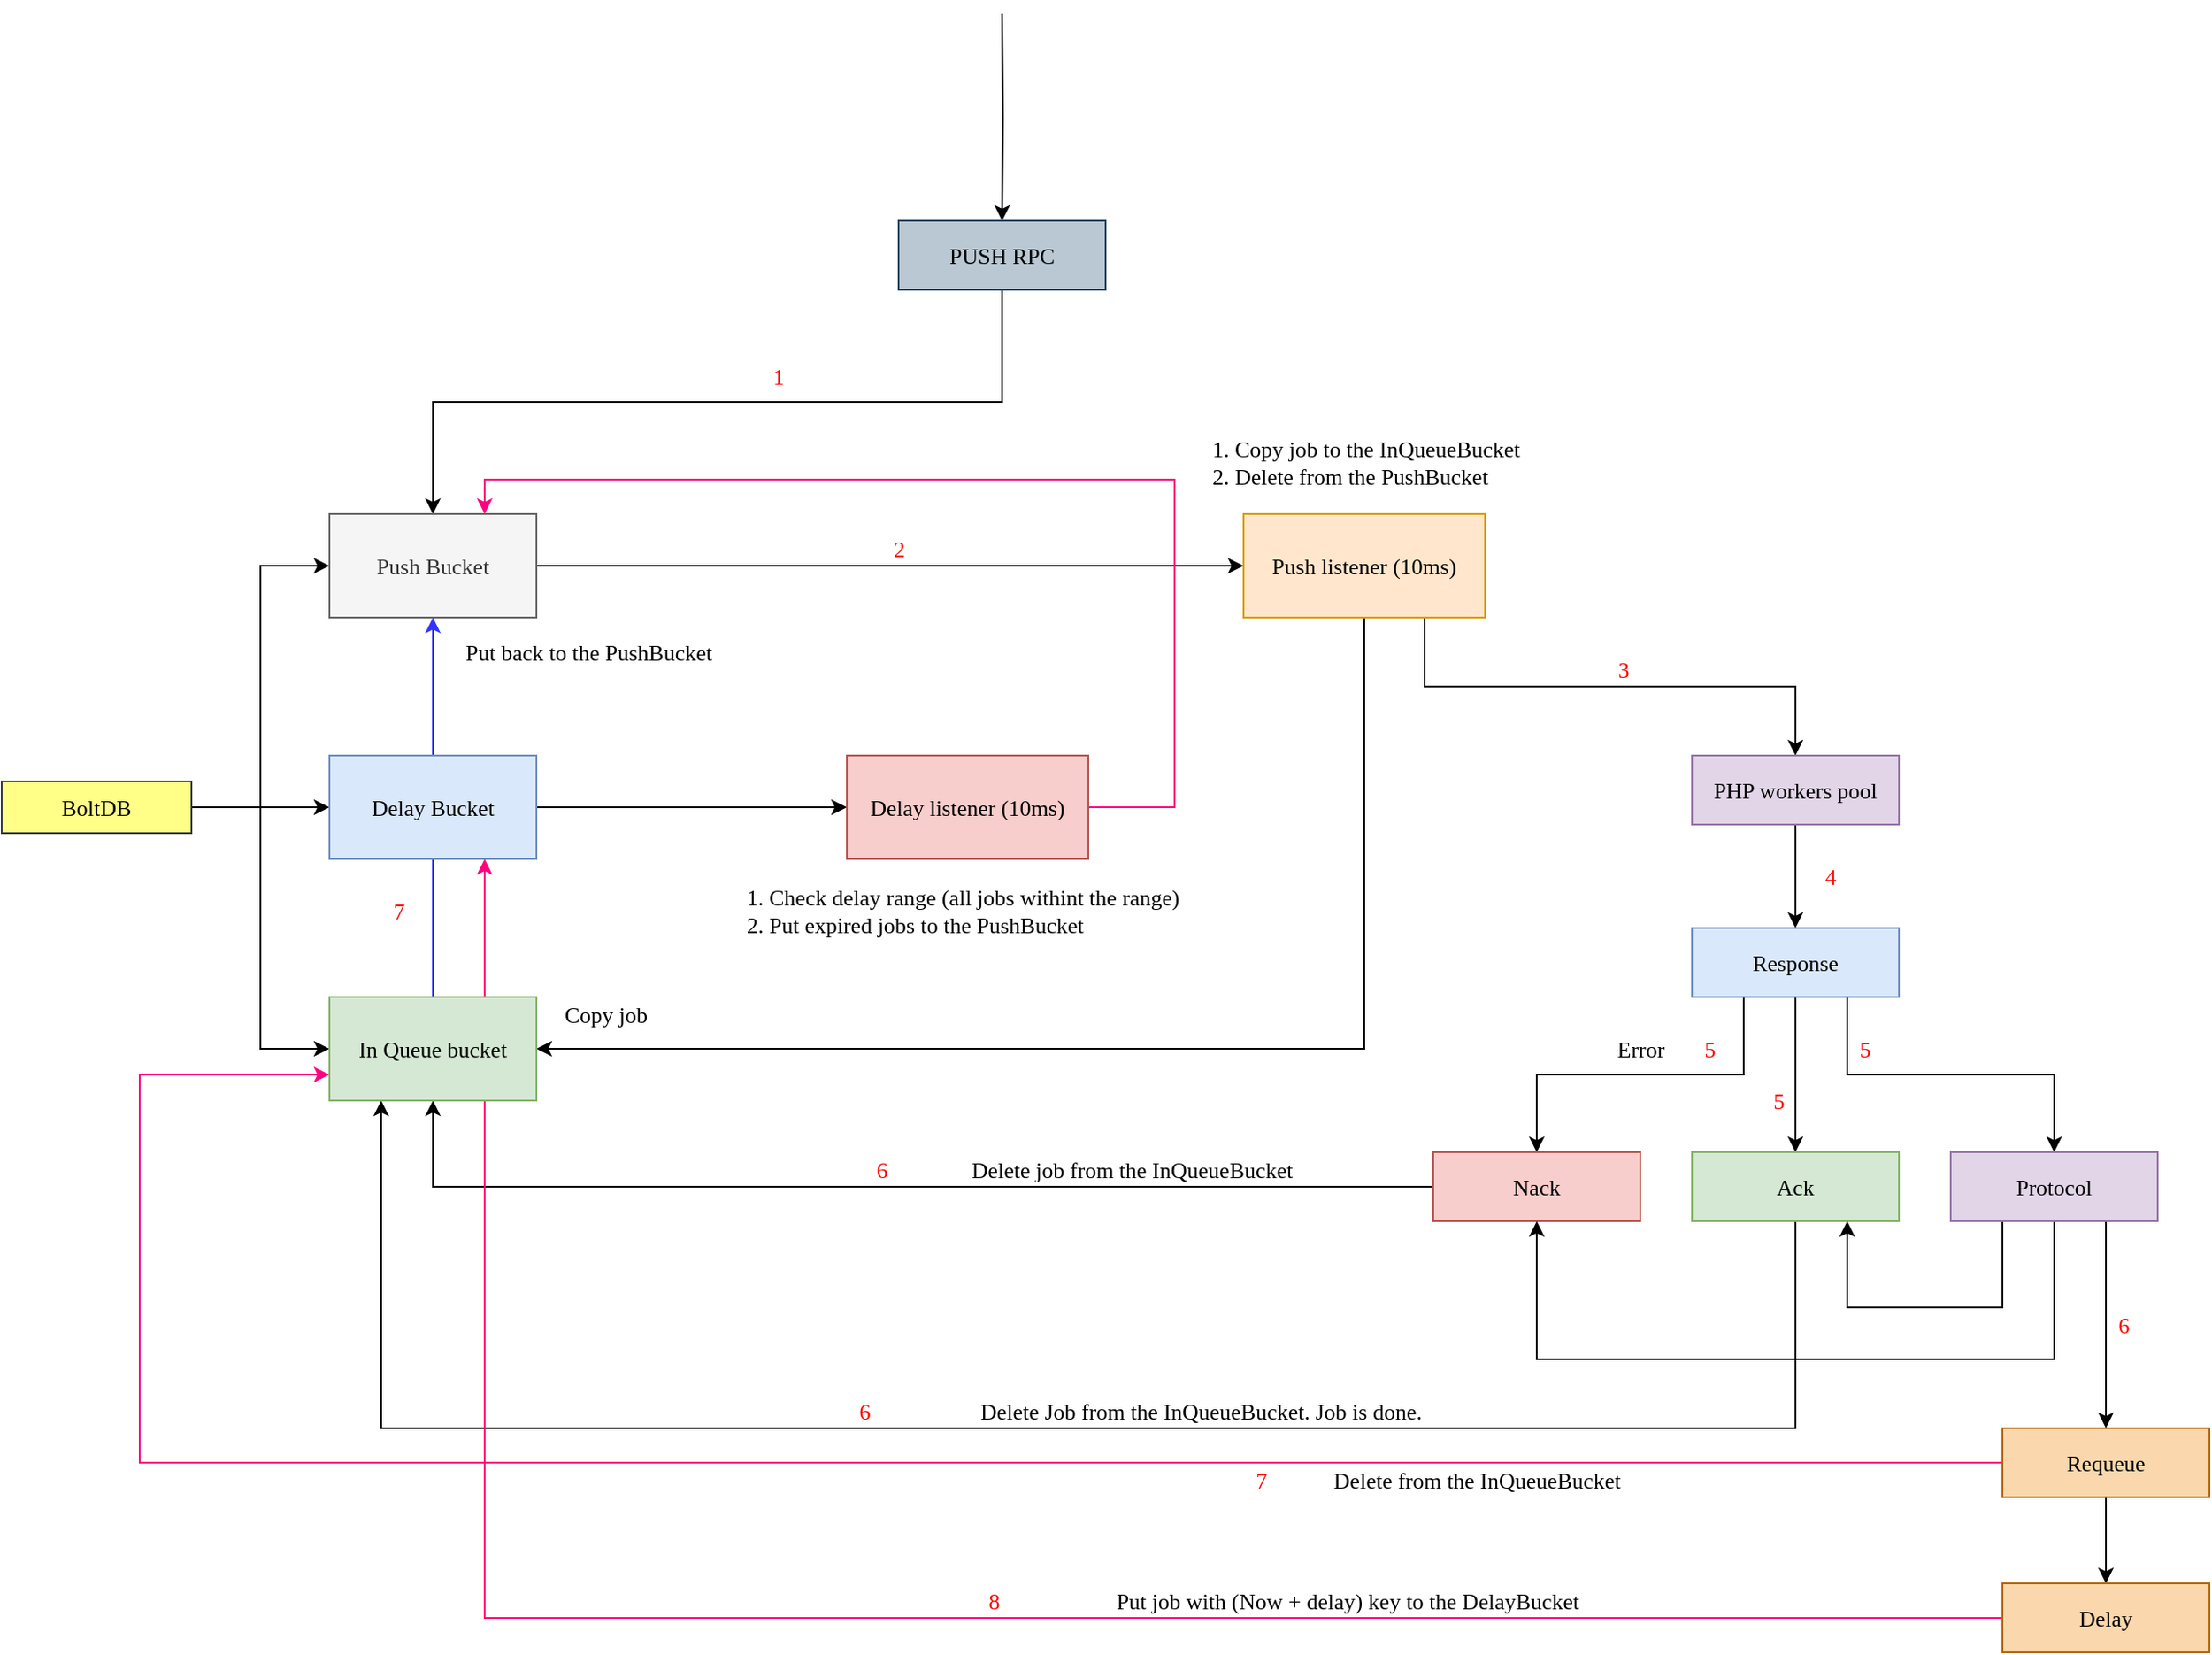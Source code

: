 <mxfile version="14.6.13" type="device"><diagram id="NuJwivb--D1hymDgb9NQ" name="Page-1"><mxGraphModel dx="2335" dy="1342" grid="1" gridSize="10" guides="1" tooltips="1" connect="1" arrows="1" fold="1" page="1" pageScale="1" pageWidth="1600" pageHeight="1200" math="0" shadow="0"><root><mxCell id="0"/><mxCell id="1" parent="0"/><mxCell id="8xIev1A4V7j9rNVV2aqD-2" style="edgeStyle=orthogonalEdgeStyle;rounded=0;orthogonalLoop=1;jettySize=auto;html=1;entryX=0.5;entryY=0;entryDx=0;entryDy=0;fontFamily=Cascadia Code;fontSize=13;" edge="1" parent="1" target="8xIev1A4V7j9rNVV2aqD-1"><mxGeometry relative="1" as="geometry"><mxPoint x="640" y="160" as="targetPoint"/><mxPoint x="640" y="140" as="sourcePoint"/></mxGeometry></mxCell><mxCell id="8xIev1A4V7j9rNVV2aqD-10" style="edgeStyle=orthogonalEdgeStyle;rounded=0;orthogonalLoop=1;jettySize=auto;html=1;exitX=0.5;exitY=1;exitDx=0;exitDy=0;entryX=0.5;entryY=0;entryDx=0;entryDy=0;fontFamily=Cascadia Code;fontSize=13;" edge="1" parent="1" source="8xIev1A4V7j9rNVV2aqD-1" target="8xIev1A4V7j9rNVV2aqD-4"><mxGeometry relative="1" as="geometry"/></mxCell><mxCell id="8xIev1A4V7j9rNVV2aqD-1" value="PUSH RPC" style="rounded=0;whiteSpace=wrap;html=1;fontFamily=Cascadia Code;fontSize=13;fillColor=#bac8d3;strokeColor=#23445d;" vertex="1" parent="1"><mxGeometry x="580" y="260" width="120" height="40" as="geometry"/></mxCell><mxCell id="8xIev1A4V7j9rNVV2aqD-7" style="edgeStyle=orthogonalEdgeStyle;rounded=0;orthogonalLoop=1;jettySize=auto;html=1;exitX=1;exitY=0.5;exitDx=0;exitDy=0;fontFamily=Cascadia Code;fontSize=13;" edge="1" parent="1" source="8xIev1A4V7j9rNVV2aqD-3" target="8xIev1A4V7j9rNVV2aqD-5"><mxGeometry relative="1" as="geometry"/></mxCell><mxCell id="8xIev1A4V7j9rNVV2aqD-8" style="edgeStyle=orthogonalEdgeStyle;rounded=0;orthogonalLoop=1;jettySize=auto;html=1;exitX=1;exitY=0.5;exitDx=0;exitDy=0;entryX=0;entryY=0.5;entryDx=0;entryDy=0;fontFamily=Cascadia Code;fontSize=13;" edge="1" parent="1" source="8xIev1A4V7j9rNVV2aqD-3" target="8xIev1A4V7j9rNVV2aqD-4"><mxGeometry relative="1" as="geometry"/></mxCell><mxCell id="8xIev1A4V7j9rNVV2aqD-9" style="edgeStyle=orthogonalEdgeStyle;rounded=0;orthogonalLoop=1;jettySize=auto;html=1;exitX=1;exitY=0.5;exitDx=0;exitDy=0;entryX=0;entryY=0.5;entryDx=0;entryDy=0;fontFamily=Cascadia Code;fontSize=13;" edge="1" parent="1" source="8xIev1A4V7j9rNVV2aqD-3" target="8xIev1A4V7j9rNVV2aqD-6"><mxGeometry relative="1" as="geometry"/></mxCell><mxCell id="8xIev1A4V7j9rNVV2aqD-3" value="BoltDB" style="rounded=0;whiteSpace=wrap;html=1;fillColor=#ffff88;strokeColor=#36393d;fontFamily=Cascadia Code;fontSize=13;" vertex="1" parent="1"><mxGeometry x="60" y="585" width="110" height="30" as="geometry"/></mxCell><mxCell id="8xIev1A4V7j9rNVV2aqD-11" style="edgeStyle=orthogonalEdgeStyle;rounded=0;orthogonalLoop=1;jettySize=auto;html=1;exitX=1;exitY=0.5;exitDx=0;exitDy=0;fontFamily=Cascadia Code;fontSize=13;" edge="1" parent="1" source="8xIev1A4V7j9rNVV2aqD-4"><mxGeometry relative="1" as="geometry"><mxPoint x="780" y="460" as="targetPoint"/></mxGeometry></mxCell><mxCell id="8xIev1A4V7j9rNVV2aqD-4" value="Push Bucket" style="rounded=0;whiteSpace=wrap;html=1;fillColor=#f5f5f5;strokeColor=#666666;fontColor=#333333;fontFamily=Cascadia Code;fontSize=13;" vertex="1" parent="1"><mxGeometry x="250" y="430" width="120" height="60" as="geometry"/></mxCell><mxCell id="8xIev1A4V7j9rNVV2aqD-29" style="edgeStyle=orthogonalEdgeStyle;rounded=0;orthogonalLoop=1;jettySize=auto;html=1;exitX=0.5;exitY=0;exitDx=0;exitDy=0;entryX=0.5;entryY=1;entryDx=0;entryDy=0;fontSize=13;fillColor=#cdeb8b;strokeColor=#3333FF;fontFamily=Cascadia Code;" edge="1" parent="1" source="8xIev1A4V7j9rNVV2aqD-6" target="8xIev1A4V7j9rNVV2aqD-4"><mxGeometry relative="1" as="geometry"/></mxCell><mxCell id="8xIev1A4V7j9rNVV2aqD-13" style="edgeStyle=orthogonalEdgeStyle;rounded=0;orthogonalLoop=1;jettySize=auto;html=1;exitX=0.5;exitY=1;exitDx=0;exitDy=0;entryX=1;entryY=0.5;entryDx=0;entryDy=0;fontFamily=Cascadia Code;fontSize=13;" edge="1" parent="1" source="8xIev1A4V7j9rNVV2aqD-12" target="8xIev1A4V7j9rNVV2aqD-6"><mxGeometry relative="1" as="geometry"/></mxCell><mxCell id="8xIev1A4V7j9rNVV2aqD-15" value="Copy job" style="edgeLabel;html=1;align=center;verticalAlign=middle;resizable=0;points=[];fontSize=13;fontFamily=Cascadia Code;" vertex="1" connectable="0" parent="8xIev1A4V7j9rNVV2aqD-13"><mxGeometry x="0.593" relative="1" as="geometry"><mxPoint x="-109" y="-20" as="offset"/></mxGeometry></mxCell><mxCell id="8xIev1A4V7j9rNVV2aqD-16" style="edgeStyle=orthogonalEdgeStyle;rounded=0;orthogonalLoop=1;jettySize=auto;html=1;exitX=0.75;exitY=1;exitDx=0;exitDy=0;fontSize=13;entryX=0.5;entryY=0;entryDx=0;entryDy=0;fontFamily=Cascadia Code;" edge="1" parent="1" source="8xIev1A4V7j9rNVV2aqD-12" target="8xIev1A4V7j9rNVV2aqD-17"><mxGeometry relative="1" as="geometry"><mxPoint x="1100" y="560" as="targetPoint"/></mxGeometry></mxCell><mxCell id="8xIev1A4V7j9rNVV2aqD-12" value="Push listener (10ms)" style="rounded=0;whiteSpace=wrap;html=1;fillColor=#ffe6cc;strokeColor=#d79b00;fontFamily=Cascadia Code;fontSize=13;" vertex="1" parent="1"><mxGeometry x="780" y="430" width="140" height="60" as="geometry"/></mxCell><mxCell id="8xIev1A4V7j9rNVV2aqD-14" value="1. Copy job to the InQueueBucket&lt;br style=&quot;font-size: 13px;&quot;&gt;2. Delete from the PushBucket" style="text;html=1;align=left;verticalAlign=middle;resizable=0;points=[];autosize=1;strokeColor=none;fontFamily=Cascadia Code;fontSize=13;" vertex="1" parent="1"><mxGeometry x="760" y="380" width="260" height="40" as="geometry"/></mxCell><mxCell id="8xIev1A4V7j9rNVV2aqD-18" style="edgeStyle=orthogonalEdgeStyle;rounded=0;orthogonalLoop=1;jettySize=auto;html=1;exitX=0.5;exitY=1;exitDx=0;exitDy=0;fontSize=13;entryX=0.5;entryY=0;entryDx=0;entryDy=0;fontFamily=Cascadia Code;" edge="1" parent="1" source="8xIev1A4V7j9rNVV2aqD-17" target="8xIev1A4V7j9rNVV2aqD-19"><mxGeometry relative="1" as="geometry"><mxPoint x="1100" y="660" as="targetPoint"/></mxGeometry></mxCell><mxCell id="8xIev1A4V7j9rNVV2aqD-17" value="PHP workers pool" style="rounded=0;whiteSpace=wrap;html=1;fontSize=13;align=center;fillColor=#e1d5e7;strokeColor=#9673a6;fontFamily=Cascadia Code;" vertex="1" parent="1"><mxGeometry x="1040" y="570" width="120" height="40" as="geometry"/></mxCell><mxCell id="8xIev1A4V7j9rNVV2aqD-21" style="edgeStyle=orthogonalEdgeStyle;rounded=0;orthogonalLoop=1;jettySize=auto;html=1;exitX=0.25;exitY=1;exitDx=0;exitDy=0;entryX=0.5;entryY=0;entryDx=0;entryDy=0;fontSize=13;fontFamily=Cascadia Code;" edge="1" parent="1" source="8xIev1A4V7j9rNVV2aqD-19" target="8xIev1A4V7j9rNVV2aqD-20"><mxGeometry relative="1" as="geometry"/></mxCell><mxCell id="8xIev1A4V7j9rNVV2aqD-25" style="edgeStyle=orthogonalEdgeStyle;rounded=0;orthogonalLoop=1;jettySize=auto;html=1;exitX=0.5;exitY=1;exitDx=0;exitDy=0;entryX=0.5;entryY=0;entryDx=0;entryDy=0;fontSize=13;fontFamily=Cascadia Code;" edge="1" parent="1" source="8xIev1A4V7j9rNVV2aqD-19" target="8xIev1A4V7j9rNVV2aqD-23"><mxGeometry relative="1" as="geometry"/></mxCell><mxCell id="8xIev1A4V7j9rNVV2aqD-33" style="edgeStyle=orthogonalEdgeStyle;rounded=0;orthogonalLoop=1;jettySize=auto;html=1;exitX=0.75;exitY=1;exitDx=0;exitDy=0;entryX=0.5;entryY=0;entryDx=0;entryDy=0;fontSize=13;strokeColor=#000000;fontFamily=Cascadia Code;" edge="1" parent="1" source="8xIev1A4V7j9rNVV2aqD-19" target="8xIev1A4V7j9rNVV2aqD-24"><mxGeometry relative="1" as="geometry"/></mxCell><mxCell id="8xIev1A4V7j9rNVV2aqD-19" value="Response" style="rounded=0;whiteSpace=wrap;html=1;fontSize=13;align=center;fillColor=#dae8fc;strokeColor=#6c8ebf;fontFamily=Cascadia Code;" vertex="1" parent="1"><mxGeometry x="1040" y="670" width="120" height="40" as="geometry"/></mxCell><mxCell id="8xIev1A4V7j9rNVV2aqD-27" style="edgeStyle=orthogonalEdgeStyle;rounded=0;orthogonalLoop=1;jettySize=auto;html=1;exitX=0;exitY=0.5;exitDx=0;exitDy=0;entryX=0.5;entryY=1;entryDx=0;entryDy=0;fontSize=13;fontFamily=Cascadia Code;" edge="1" parent="1" source="8xIev1A4V7j9rNVV2aqD-20" target="8xIev1A4V7j9rNVV2aqD-6"><mxGeometry relative="1" as="geometry"/></mxCell><mxCell id="8xIev1A4V7j9rNVV2aqD-20" value="Nack" style="rounded=0;whiteSpace=wrap;html=1;fontSize=13;align=center;fillColor=#f8cecc;strokeColor=#b85450;fontFamily=Cascadia Code;" vertex="1" parent="1"><mxGeometry x="890" y="800" width="120" height="40" as="geometry"/></mxCell><mxCell id="8xIev1A4V7j9rNVV2aqD-22" value="Error" style="text;html=1;align=center;verticalAlign=middle;resizable=0;points=[];autosize=1;strokeColor=none;fontSize=13;fontFamily=Cascadia Code;" vertex="1" parent="1"><mxGeometry x="985" y="730" width="50" height="20" as="geometry"/></mxCell><mxCell id="8xIev1A4V7j9rNVV2aqD-31" style="edgeStyle=orthogonalEdgeStyle;rounded=0;orthogonalLoop=1;jettySize=auto;html=1;exitX=0.5;exitY=1;exitDx=0;exitDy=0;entryX=0.25;entryY=1;entryDx=0;entryDy=0;fontSize=13;fontFamily=Cascadia Code;" edge="1" parent="1" source="8xIev1A4V7j9rNVV2aqD-23" target="8xIev1A4V7j9rNVV2aqD-6"><mxGeometry relative="1" as="geometry"><Array as="points"><mxPoint x="1100" y="960"/><mxPoint x="280" y="960"/></Array></mxGeometry></mxCell><mxCell id="8xIev1A4V7j9rNVV2aqD-23" value="Ack" style="rounded=0;whiteSpace=wrap;html=1;fontSize=13;align=center;fillColor=#d5e8d4;strokeColor=#82b366;fontFamily=Cascadia Code;" vertex="1" parent="1"><mxGeometry x="1040" y="800" width="120" height="40" as="geometry"/></mxCell><mxCell id="8xIev1A4V7j9rNVV2aqD-35" style="edgeStyle=orthogonalEdgeStyle;rounded=0;orthogonalLoop=1;jettySize=auto;html=1;exitX=0.25;exitY=1;exitDx=0;exitDy=0;entryX=0.75;entryY=1;entryDx=0;entryDy=0;fontSize=13;strokeColor=#000000;fontFamily=Cascadia Code;" edge="1" parent="1" source="8xIev1A4V7j9rNVV2aqD-24" target="8xIev1A4V7j9rNVV2aqD-23"><mxGeometry relative="1" as="geometry"><Array as="points"><mxPoint x="1220" y="890"/><mxPoint x="1130" y="890"/></Array></mxGeometry></mxCell><mxCell id="8xIev1A4V7j9rNVV2aqD-36" style="edgeStyle=orthogonalEdgeStyle;rounded=0;orthogonalLoop=1;jettySize=auto;html=1;exitX=0.5;exitY=1;exitDx=0;exitDy=0;entryX=0.5;entryY=1;entryDx=0;entryDy=0;fontSize=13;strokeColor=#000000;fontFamily=Cascadia Code;" edge="1" parent="1" source="8xIev1A4V7j9rNVV2aqD-24" target="8xIev1A4V7j9rNVV2aqD-20"><mxGeometry relative="1" as="geometry"><Array as="points"><mxPoint x="1250" y="920"/><mxPoint x="950" y="920"/></Array></mxGeometry></mxCell><mxCell id="8xIev1A4V7j9rNVV2aqD-37" style="edgeStyle=orthogonalEdgeStyle;rounded=0;orthogonalLoop=1;jettySize=auto;html=1;exitX=0.75;exitY=1;exitDx=0;exitDy=0;entryX=0.5;entryY=0;entryDx=0;entryDy=0;fontSize=13;strokeColor=#000000;fontFamily=Cascadia Code;" edge="1" parent="1" source="8xIev1A4V7j9rNVV2aqD-24" target="8xIev1A4V7j9rNVV2aqD-34"><mxGeometry relative="1" as="geometry"/></mxCell><mxCell id="8xIev1A4V7j9rNVV2aqD-24" value="Protocol" style="rounded=0;whiteSpace=wrap;html=1;fontSize=13;align=center;fillColor=#e1d5e7;strokeColor=#9673a6;fontFamily=Cascadia Code;" vertex="1" parent="1"><mxGeometry x="1190" y="800" width="120" height="40" as="geometry"/></mxCell><mxCell id="8xIev1A4V7j9rNVV2aqD-41" style="edgeStyle=orthogonalEdgeStyle;rounded=0;orthogonalLoop=1;jettySize=auto;html=1;exitX=1;exitY=0.5;exitDx=0;exitDy=0;entryX=0;entryY=0.5;entryDx=0;entryDy=0;fontSize=13;strokeColor=#000000;fontFamily=Cascadia Code;" edge="1" parent="1" source="8xIev1A4V7j9rNVV2aqD-5" target="8xIev1A4V7j9rNVV2aqD-40"><mxGeometry relative="1" as="geometry"/></mxCell><mxCell id="8xIev1A4V7j9rNVV2aqD-5" value="Delay Bucket" style="rounded=0;whiteSpace=wrap;html=1;fillColor=#dae8fc;strokeColor=#6c8ebf;fontFamily=Cascadia Code;fontSize=13;" vertex="1" parent="1"><mxGeometry x="250" y="570" width="120" height="60" as="geometry"/></mxCell><mxCell id="8xIev1A4V7j9rNVV2aqD-30" value="Put back to the PushBucket" style="text;html=1;align=center;verticalAlign=middle;resizable=0;points=[];autosize=1;strokeColor=none;fontSize=13;fontFamily=Cascadia Code;" vertex="1" parent="1"><mxGeometry x="295" y="500" width="210" height="20" as="geometry"/></mxCell><mxCell id="8xIev1A4V7j9rNVV2aqD-32" value="Delete Job from the InQueueBucket. Job is done." style="text;html=1;align=center;verticalAlign=middle;resizable=0;points=[];autosize=1;strokeColor=none;fontSize=13;fontFamily=Cascadia Code;" vertex="1" parent="1"><mxGeometry x="570" y="940" width="370" height="20" as="geometry"/></mxCell><mxCell id="8xIev1A4V7j9rNVV2aqD-39" style="edgeStyle=orthogonalEdgeStyle;rounded=0;orthogonalLoop=1;jettySize=auto;html=1;exitX=0.5;exitY=1;exitDx=0;exitDy=0;entryX=0.5;entryY=0;entryDx=0;entryDy=0;fontSize=13;strokeColor=#000000;fontFamily=Cascadia Code;" edge="1" parent="1" source="8xIev1A4V7j9rNVV2aqD-34" target="8xIev1A4V7j9rNVV2aqD-38"><mxGeometry relative="1" as="geometry"/></mxCell><mxCell id="8xIev1A4V7j9rNVV2aqD-47" style="edgeStyle=orthogonalEdgeStyle;rounded=0;orthogonalLoop=1;jettySize=auto;html=1;exitX=0;exitY=0.5;exitDx=0;exitDy=0;entryX=0;entryY=0.75;entryDx=0;entryDy=0;fontSize=13;strokeColor=#FF0080;fontFamily=Cascadia Code;" edge="1" parent="1" source="8xIev1A4V7j9rNVV2aqD-34" target="8xIev1A4V7j9rNVV2aqD-6"><mxGeometry relative="1" as="geometry"><Array as="points"><mxPoint x="140" y="980"/><mxPoint x="140" y="755"/></Array></mxGeometry></mxCell><mxCell id="8xIev1A4V7j9rNVV2aqD-34" value="Requeue" style="rounded=0;whiteSpace=wrap;html=1;fontSize=13;align=center;fillColor=#fad7ac;strokeColor=#b46504;fontFamily=Cascadia Code;" vertex="1" parent="1"><mxGeometry x="1220" y="960" width="120" height="40" as="geometry"/></mxCell><mxCell id="8xIev1A4V7j9rNVV2aqD-42" style="edgeStyle=orthogonalEdgeStyle;rounded=0;orthogonalLoop=1;jettySize=auto;html=1;exitX=0;exitY=0.5;exitDx=0;exitDy=0;entryX=0.75;entryY=1;entryDx=0;entryDy=0;fontSize=13;strokeColor=#FF0080;fontFamily=Cascadia Code;" edge="1" parent="1" source="8xIev1A4V7j9rNVV2aqD-38" target="8xIev1A4V7j9rNVV2aqD-5"><mxGeometry relative="1" as="geometry"/></mxCell><mxCell id="8xIev1A4V7j9rNVV2aqD-38" value="Delay" style="rounded=0;whiteSpace=wrap;html=1;fontSize=13;align=center;fillColor=#fad7ac;strokeColor=#b46504;fontFamily=Cascadia Code;" vertex="1" parent="1"><mxGeometry x="1220" y="1050" width="120" height="40" as="geometry"/></mxCell><mxCell id="8xIev1A4V7j9rNVV2aqD-44" style="edgeStyle=orthogonalEdgeStyle;rounded=0;orthogonalLoop=1;jettySize=auto;html=1;exitX=1;exitY=0.5;exitDx=0;exitDy=0;entryX=0.75;entryY=0;entryDx=0;entryDy=0;fontSize=13;strokeColor=#FF0080;fontFamily=Cascadia Code;" edge="1" parent="1" source="8xIev1A4V7j9rNVV2aqD-40" target="8xIev1A4V7j9rNVV2aqD-4"><mxGeometry relative="1" as="geometry"><Array as="points"><mxPoint x="740" y="600"/><mxPoint x="740" y="410"/><mxPoint x="340" y="410"/></Array></mxGeometry></mxCell><mxCell id="8xIev1A4V7j9rNVV2aqD-40" value="Delay listener (10ms)" style="rounded=0;whiteSpace=wrap;html=1;fillColor=#f8cecc;strokeColor=#b85450;fontFamily=Cascadia Code;fontSize=13;" vertex="1" parent="1"><mxGeometry x="550" y="570" width="140" height="60" as="geometry"/></mxCell><mxCell id="8xIev1A4V7j9rNVV2aqD-6" value="In Queue bucket" style="rounded=0;whiteSpace=wrap;html=1;fillColor=#d5e8d4;strokeColor=#82b366;fontFamily=Cascadia Code;fontSize=13;" vertex="1" parent="1"><mxGeometry x="250" y="710" width="120" height="60" as="geometry"/></mxCell><mxCell id="8xIev1A4V7j9rNVV2aqD-28" value="Delete job from the InQueueBucket" style="text;html=1;align=center;verticalAlign=middle;resizable=0;points=[];autosize=1;strokeColor=none;fontSize=13;fontFamily=Cascadia Code;" vertex="1" parent="1"><mxGeometry x="580" y="800" width="270" height="20" as="geometry"/></mxCell><mxCell id="8xIev1A4V7j9rNVV2aqD-45" value="1. Check delay range (all jobs withint the range)&lt;br&gt;2. Put expired jobs to the PushBucket" style="text;html=1;align=left;verticalAlign=middle;resizable=0;points=[];autosize=1;strokeColor=none;fontSize=13;fontFamily=Cascadia Code;" vertex="1" parent="1"><mxGeometry x="490" y="640" width="390" height="40" as="geometry"/></mxCell><mxCell id="8xIev1A4V7j9rNVV2aqD-48" value="Delete from the InQueueBucket" style="text;html=1;align=center;verticalAlign=middle;resizable=0;points=[];autosize=1;strokeColor=none;fontSize=13;fontFamily=Cascadia Code;" vertex="1" parent="1"><mxGeometry x="795" y="980" width="240" height="20" as="geometry"/></mxCell><mxCell id="8xIev1A4V7j9rNVV2aqD-49" value="Put job with (Now + delay) key to the DelayBucket" style="text;html=1;align=center;verticalAlign=middle;resizable=0;points=[];autosize=1;strokeColor=none;fontSize=13;fontFamily=Cascadia Code;" vertex="1" parent="1"><mxGeometry x="645" y="1050" width="390" height="20" as="geometry"/></mxCell><mxCell id="8xIev1A4V7j9rNVV2aqD-50" value="1" style="text;html=1;align=center;verticalAlign=middle;resizable=0;points=[];autosize=1;strokeColor=none;fontSize=13;fontFamily=Cascadia Code;fontColor=#FF0000;" vertex="1" parent="1"><mxGeometry x="500" y="340" width="20" height="20" as="geometry"/></mxCell><mxCell id="8xIev1A4V7j9rNVV2aqD-51" value="2" style="text;html=1;align=center;verticalAlign=middle;resizable=0;points=[];autosize=1;strokeColor=none;fontSize=13;fontFamily=Cascadia Code;fontColor=#FF0000;" vertex="1" parent="1"><mxGeometry x="570" y="440" width="20" height="20" as="geometry"/></mxCell><mxCell id="8xIev1A4V7j9rNVV2aqD-52" value="3" style="text;html=1;align=center;verticalAlign=middle;resizable=0;points=[];autosize=1;strokeColor=none;fontSize=13;fontFamily=Cascadia Code;fontColor=#FF0000;" vertex="1" parent="1"><mxGeometry x="990" y="510" width="20" height="20" as="geometry"/></mxCell><mxCell id="8xIev1A4V7j9rNVV2aqD-53" value="4" style="text;html=1;align=center;verticalAlign=middle;resizable=0;points=[];autosize=1;strokeColor=none;fontSize=13;fontFamily=Cascadia Code;fontColor=#FF0000;" vertex="1" parent="1"><mxGeometry x="1110" y="630" width="20" height="20" as="geometry"/></mxCell><mxCell id="8xIev1A4V7j9rNVV2aqD-54" value="5" style="text;html=1;align=center;verticalAlign=middle;resizable=0;points=[];autosize=1;strokeColor=none;fontSize=13;fontFamily=Cascadia Code;fontColor=#FF0000;" vertex="1" parent="1"><mxGeometry x="1040" y="730" width="20" height="20" as="geometry"/></mxCell><mxCell id="8xIev1A4V7j9rNVV2aqD-55" value="5" style="text;html=1;align=center;verticalAlign=middle;resizable=0;points=[];autosize=1;strokeColor=none;fontSize=13;fontFamily=Cascadia Code;fontColor=#FF0000;" vertex="1" parent="1"><mxGeometry x="1080" y="760" width="20" height="20" as="geometry"/></mxCell><mxCell id="8xIev1A4V7j9rNVV2aqD-56" value="5" style="text;html=1;align=center;verticalAlign=middle;resizable=0;points=[];autosize=1;strokeColor=none;fontSize=13;fontFamily=Cascadia Code;fontColor=#FF0000;" vertex="1" parent="1"><mxGeometry x="1130" y="730" width="20" height="20" as="geometry"/></mxCell><mxCell id="8xIev1A4V7j9rNVV2aqD-57" value="6" style="text;html=1;align=center;verticalAlign=middle;resizable=0;points=[];autosize=1;strokeColor=none;fontSize=13;fontFamily=Cascadia Code;fontColor=#FF0000;" vertex="1" parent="1"><mxGeometry x="560" y="800" width="20" height="20" as="geometry"/></mxCell><mxCell id="8xIev1A4V7j9rNVV2aqD-58" value="7" style="text;html=1;align=center;verticalAlign=middle;resizable=0;points=[];autosize=1;strokeColor=none;fontSize=13;fontFamily=Cascadia Code;fontColor=#FF0000;" vertex="1" parent="1"><mxGeometry x="280" y="650" width="20" height="20" as="geometry"/></mxCell><mxCell id="8xIev1A4V7j9rNVV2aqD-59" value="6" style="text;html=1;align=center;verticalAlign=middle;resizable=0;points=[];autosize=1;strokeColor=none;fontSize=13;fontFamily=Cascadia Code;fontColor=#FF0000;" vertex="1" parent="1"><mxGeometry x="550" y="940" width="20" height="20" as="geometry"/></mxCell><mxCell id="8xIev1A4V7j9rNVV2aqD-60" value="6" style="text;html=1;align=center;verticalAlign=middle;resizable=0;points=[];autosize=1;strokeColor=none;fontSize=13;fontFamily=Cascadia Code;fontColor=#FF0000;" vertex="1" parent="1"><mxGeometry x="1280" y="890" width="20" height="20" as="geometry"/></mxCell><mxCell id="8xIev1A4V7j9rNVV2aqD-61" value="7" style="text;html=1;align=center;verticalAlign=middle;resizable=0;points=[];autosize=1;strokeColor=none;fontSize=13;fontFamily=Cascadia Code;fontColor=#FF0000;" vertex="1" parent="1"><mxGeometry x="780" y="980" width="20" height="20" as="geometry"/></mxCell><mxCell id="8xIev1A4V7j9rNVV2aqD-62" value="8" style="text;html=1;align=center;verticalAlign=middle;resizable=0;points=[];autosize=1;strokeColor=none;fontSize=13;fontFamily=Cascadia Code;fontColor=#FF0000;" vertex="1" parent="1"><mxGeometry x="625" y="1050" width="20" height="20" as="geometry"/></mxCell></root></mxGraphModel></diagram></mxfile>